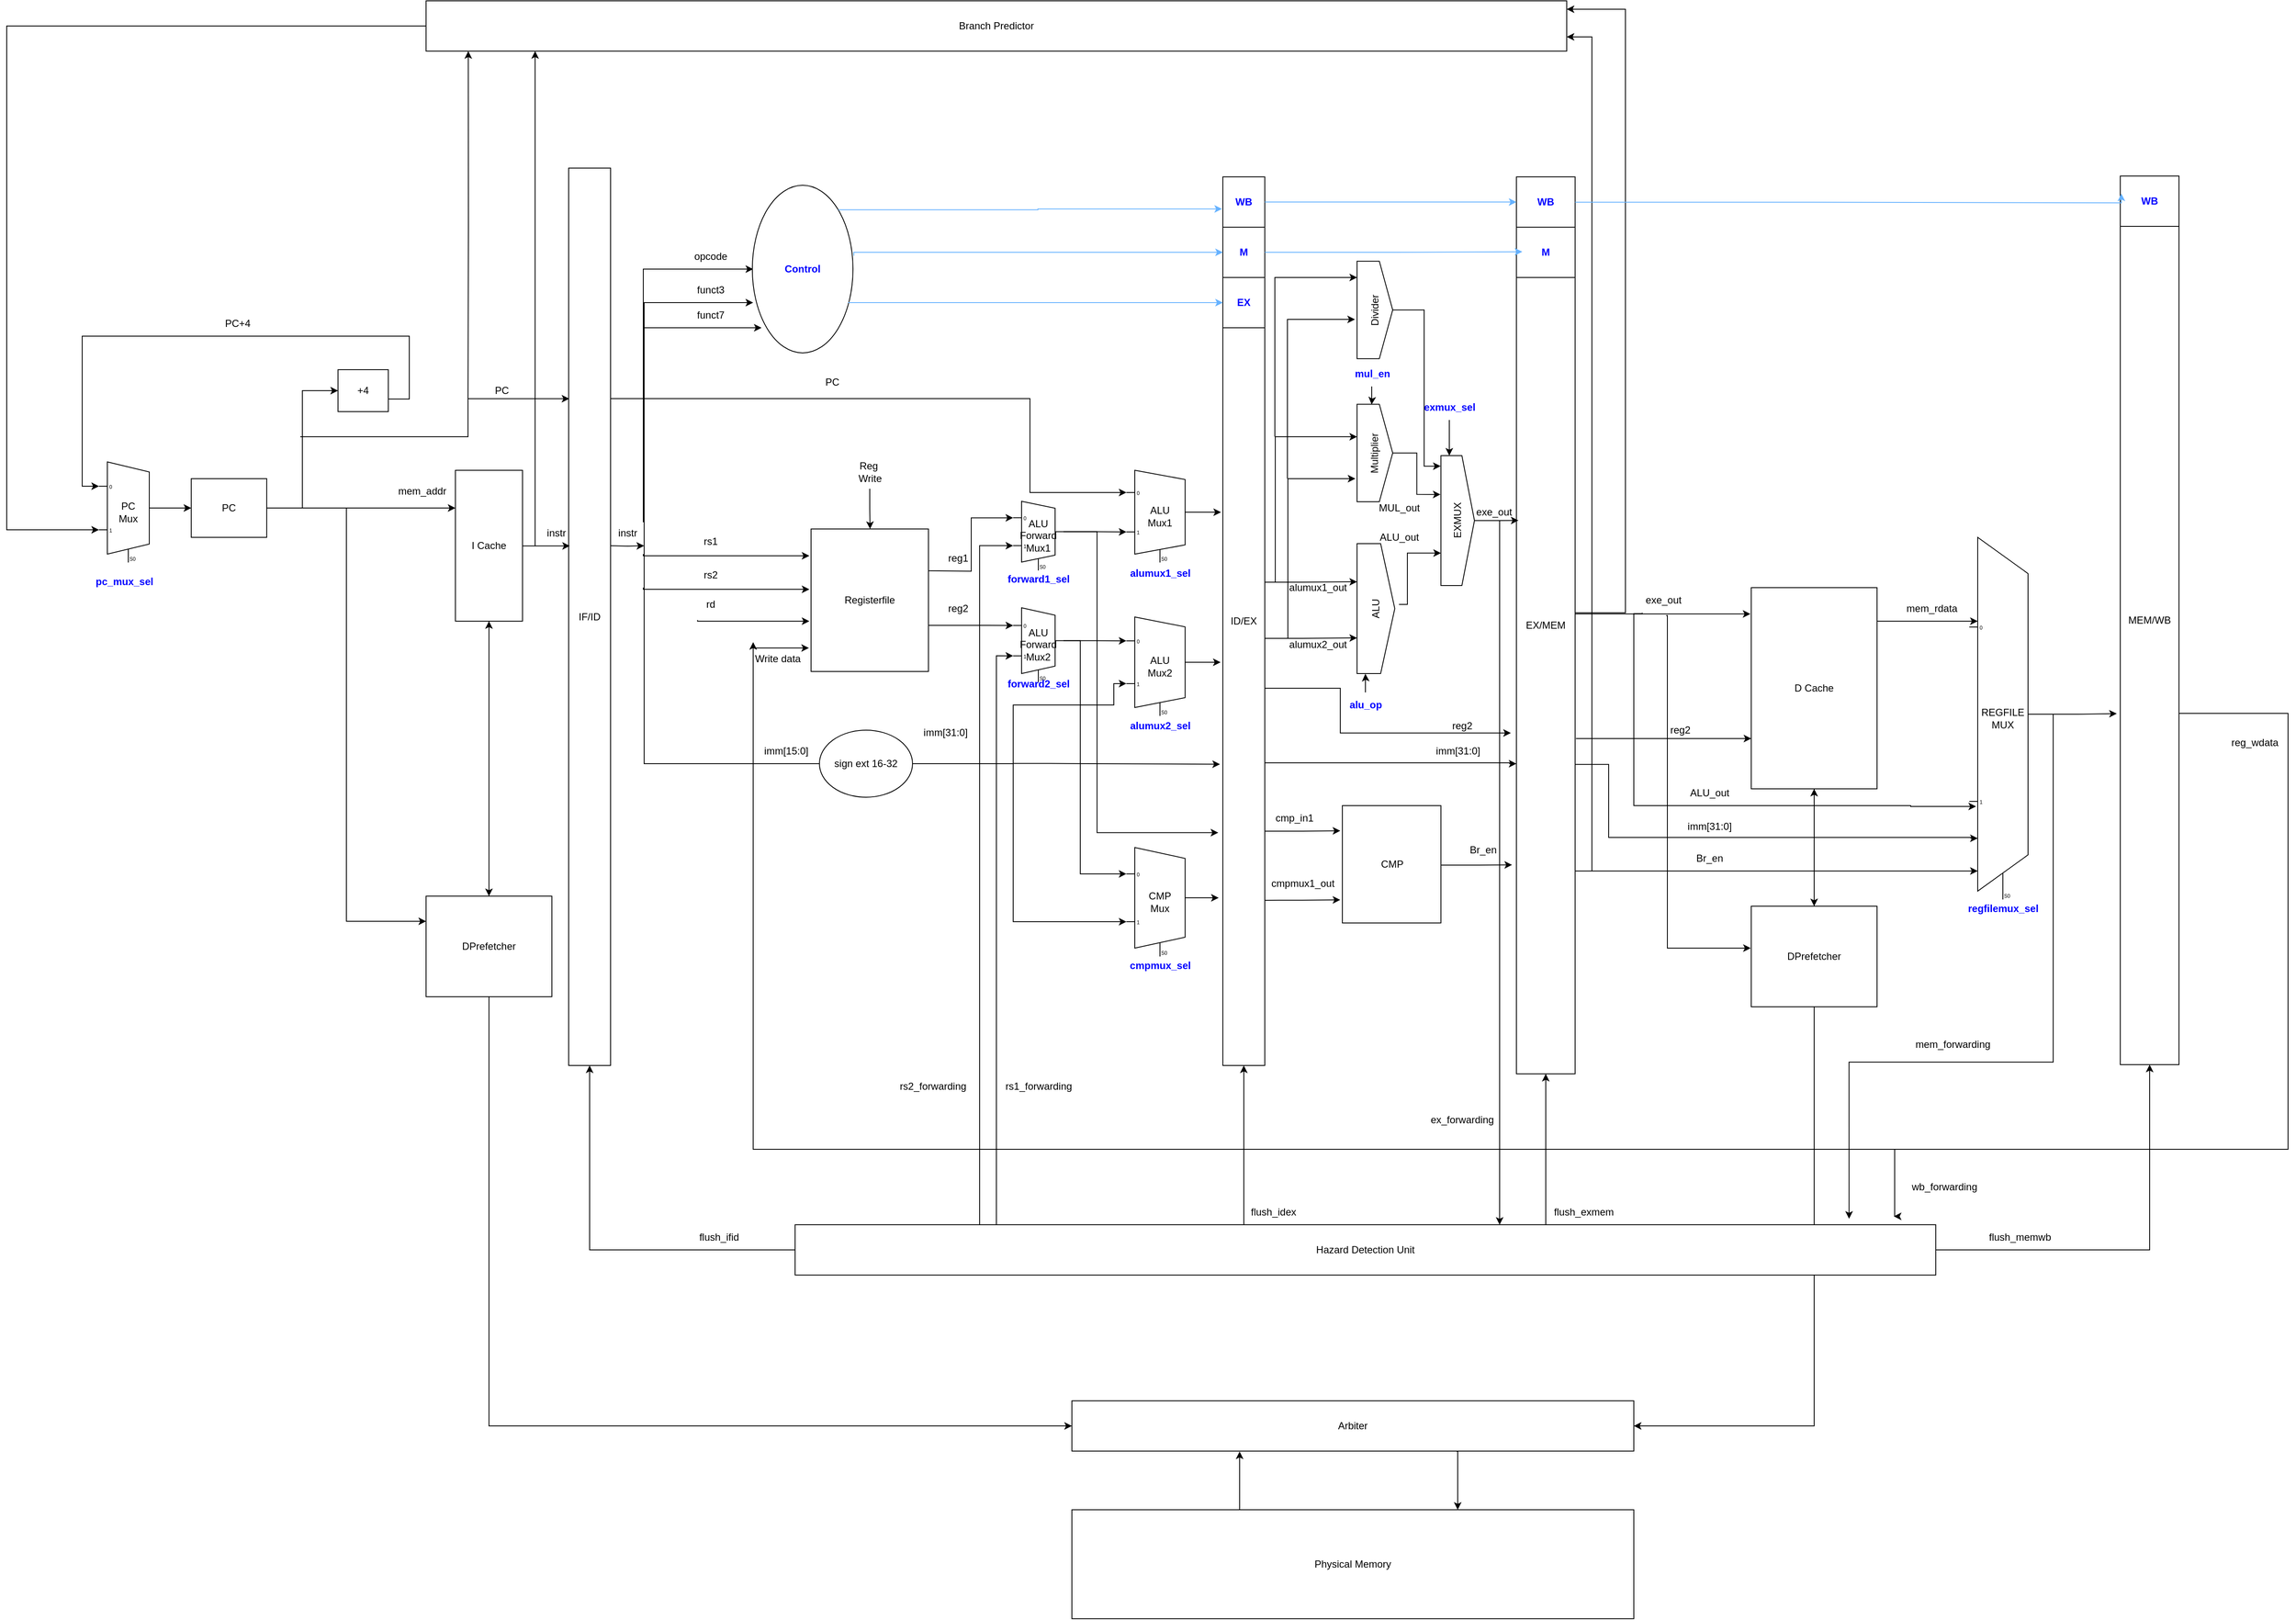 <mxfile version="22.1.4" type="device">
  <diagram name="Page-1" id="UiI8G9Qq_ABQBJwM7g6t">
    <mxGraphModel dx="1516" dy="1462" grid="1" gridSize="10" guides="1" tooltips="1" connect="1" arrows="1" fold="1" page="1" pageScale="1" pageWidth="850" pageHeight="1100" math="0" shadow="0">
      <root>
        <mxCell id="0" />
        <mxCell id="1" parent="0" />
        <mxCell id="pQ_CkCxiemhS4KAJVdbK-13" style="edgeStyle=orthogonalEdgeStyle;rounded=0;orthogonalLoop=1;jettySize=auto;html=1;entryX=0;entryY=0.5;entryDx=0;entryDy=0;" parent="1" source="pQ_CkCxiemhS4KAJVdbK-1" target="pQ_CkCxiemhS4KAJVdbK-12" edge="1">
          <mxGeometry relative="1" as="geometry" />
        </mxCell>
        <mxCell id="pQ_CkCxiemhS4KAJVdbK-17" style="edgeStyle=orthogonalEdgeStyle;rounded=0;orthogonalLoop=1;jettySize=auto;html=1;entryX=0;entryY=0.25;entryDx=0;entryDy=0;" parent="1" source="pQ_CkCxiemhS4KAJVdbK-1" target="pQ_CkCxiemhS4KAJVdbK-16" edge="1">
          <mxGeometry relative="1" as="geometry">
            <mxPoint x="90" y="290" as="targetPoint" />
          </mxGeometry>
        </mxCell>
        <mxCell id="b-m6aHMgyGYfkqbQYSyJ-21" style="edgeStyle=orthogonalEdgeStyle;rounded=0;orthogonalLoop=1;jettySize=auto;html=1;entryX=0;entryY=0.25;entryDx=0;entryDy=0;" parent="1" source="pQ_CkCxiemhS4KAJVdbK-1" target="b-m6aHMgyGYfkqbQYSyJ-19" edge="1">
          <mxGeometry relative="1" as="geometry" />
        </mxCell>
        <mxCell id="pQ_CkCxiemhS4KAJVdbK-1" value="PC" style="rounded=0;whiteSpace=wrap;html=1;" parent="1" vertex="1">
          <mxGeometry x="-130" y="250" width="90" height="70" as="geometry" />
        </mxCell>
        <mxCell id="pQ_CkCxiemhS4KAJVdbK-24" style="edgeStyle=orthogonalEdgeStyle;rounded=0;orthogonalLoop=1;jettySize=auto;html=1;" parent="1" edge="1">
          <mxGeometry relative="1" as="geometry">
            <mxPoint x="540" as="targetPoint" />
            <mxPoint x="409" y="270" as="sourcePoint" />
            <Array as="points">
              <mxPoint x="409" />
              <mxPoint x="539" />
            </Array>
          </mxGeometry>
        </mxCell>
        <mxCell id="pQ_CkCxiemhS4KAJVdbK-2" value="IF/ID" style="rounded=0;whiteSpace=wrap;html=1;" parent="1" vertex="1">
          <mxGeometry x="320" y="-120.47" width="50" height="1070.47" as="geometry" />
        </mxCell>
        <mxCell id="pQ_CkCxiemhS4KAJVdbK-4" value="ID/EX" style="rounded=0;whiteSpace=wrap;html=1;" parent="1" vertex="1">
          <mxGeometry x="1100" y="-110" width="50" height="1060" as="geometry" />
        </mxCell>
        <mxCell id="pQ_CkCxiemhS4KAJVdbK-7" style="edgeStyle=orthogonalEdgeStyle;rounded=0;orthogonalLoop=1;jettySize=auto;html=1;exitX=1;exitY=0.5;exitDx=0;exitDy=-5;exitPerimeter=0;entryX=0;entryY=0.5;entryDx=0;entryDy=0;" parent="1" source="pQ_CkCxiemhS4KAJVdbK-6" target="pQ_CkCxiemhS4KAJVdbK-1" edge="1">
          <mxGeometry relative="1" as="geometry" />
        </mxCell>
        <mxCell id="pQ_CkCxiemhS4KAJVdbK-6" value="PC&lt;br&gt;Mux" style="shadow=0;dashed=0;align=center;html=1;strokeWidth=1;shape=mxgraph.electrical.abstract.mux2;whiteSpace=wrap;" parent="1" vertex="1">
          <mxGeometry x="-240" y="230" width="70" height="120" as="geometry" />
        </mxCell>
        <mxCell id="pQ_CkCxiemhS4KAJVdbK-11" value="&lt;b style=&quot;&quot;&gt;&lt;font color=&quot;#0000ff&quot;&gt;pc_mux_sel&lt;/font&gt;&lt;/b&gt;" style="text;html=1;align=center;verticalAlign=middle;resizable=0;points=[];autosize=1;strokeColor=none;fillColor=none;" parent="1" vertex="1">
          <mxGeometry x="-255" y="358" width="90" height="30" as="geometry" />
        </mxCell>
        <mxCell id="pQ_CkCxiemhS4KAJVdbK-15" style="edgeStyle=orthogonalEdgeStyle;rounded=0;orthogonalLoop=1;jettySize=auto;html=1;exitX=1;exitY=0.5;exitDx=0;exitDy=0;entryX=0;entryY=0.217;entryDx=0;entryDy=3;entryPerimeter=0;" parent="1" source="pQ_CkCxiemhS4KAJVdbK-12" target="pQ_CkCxiemhS4KAJVdbK-6" edge="1">
          <mxGeometry relative="1" as="geometry">
            <mxPoint x="-240" y="70" as="targetPoint" />
            <Array as="points">
              <mxPoint x="105" y="155" />
              <mxPoint x="130" y="155" />
              <mxPoint x="130" y="80" />
              <mxPoint x="-260" y="80" />
              <mxPoint x="-260" y="259" />
            </Array>
          </mxGeometry>
        </mxCell>
        <mxCell id="pQ_CkCxiemhS4KAJVdbK-12" value="+4" style="rounded=0;whiteSpace=wrap;html=1;" parent="1" vertex="1">
          <mxGeometry x="45" y="120" width="60" height="50" as="geometry" />
        </mxCell>
        <mxCell id="pQ_CkCxiemhS4KAJVdbK-14" style="edgeStyle=orthogonalEdgeStyle;rounded=0;orthogonalLoop=1;jettySize=auto;html=1;entryX=0.015;entryY=0.257;entryDx=0;entryDy=0;entryPerimeter=0;" parent="1" target="pQ_CkCxiemhS4KAJVdbK-2" edge="1">
          <mxGeometry relative="1" as="geometry">
            <mxPoint x="310" y="140" as="targetPoint" />
            <Array as="points">
              <mxPoint x="200" y="200" />
              <mxPoint x="200" y="155" />
            </Array>
            <mxPoint y="200" as="sourcePoint" />
          </mxGeometry>
        </mxCell>
        <mxCell id="0-VAzaTGpusDVukBE0jQ-72" style="edgeStyle=orthogonalEdgeStyle;rounded=0;orthogonalLoop=1;jettySize=auto;html=1;exitX=0.5;exitY=1;exitDx=0;exitDy=0;entryX=0;entryY=0.5;entryDx=0;entryDy=0;" parent="1" source="pQ_CkCxiemhS4KAJVdbK-16" target="0-VAzaTGpusDVukBE0jQ-70" edge="1">
          <mxGeometry relative="1" as="geometry" />
        </mxCell>
        <mxCell id="b-m6aHMgyGYfkqbQYSyJ-23" style="edgeStyle=orthogonalEdgeStyle;rounded=0;orthogonalLoop=1;jettySize=auto;html=1;entryX=0.5;entryY=0;entryDx=0;entryDy=0;" parent="1" source="pQ_CkCxiemhS4KAJVdbK-16" target="b-m6aHMgyGYfkqbQYSyJ-19" edge="1">
          <mxGeometry relative="1" as="geometry" />
        </mxCell>
        <mxCell id="pQ_CkCxiemhS4KAJVdbK-16" value="I Cache" style="rounded=0;whiteSpace=wrap;html=1;" parent="1" vertex="1">
          <mxGeometry x="185" y="240" width="80" height="180" as="geometry" />
        </mxCell>
        <mxCell id="0-VAzaTGpusDVukBE0jQ-75" style="edgeStyle=orthogonalEdgeStyle;rounded=0;orthogonalLoop=1;jettySize=auto;html=1;exitX=0.5;exitY=0;exitDx=0;exitDy=0;entryX=0.298;entryY=1.008;entryDx=0;entryDy=0;entryPerimeter=0;" parent="1" source="pQ_CkCxiemhS4KAJVdbK-19" target="0-VAzaTGpusDVukBE0jQ-70" edge="1">
          <mxGeometry relative="1" as="geometry">
            <Array as="points">
              <mxPoint x="1120" y="1480" />
              <mxPoint x="1120" y="1411" />
            </Array>
          </mxGeometry>
        </mxCell>
        <mxCell id="pQ_CkCxiemhS4KAJVdbK-19" value="Physical Memory" style="rounded=0;whiteSpace=wrap;html=1;" parent="1" vertex="1">
          <mxGeometry x="920" y="1480" width="670" height="130" as="geometry" />
        </mxCell>
        <mxCell id="pQ_CkCxiemhS4KAJVdbK-21" value="PC" style="text;html=1;align=center;verticalAlign=middle;resizable=0;points=[];autosize=1;strokeColor=none;fillColor=none;" parent="1" vertex="1">
          <mxGeometry x="220" y="130" width="40" height="30" as="geometry" />
        </mxCell>
        <mxCell id="pQ_CkCxiemhS4KAJVdbK-22" value="instr" style="text;html=1;align=center;verticalAlign=middle;resizable=0;points=[];autosize=1;strokeColor=none;fillColor=none;" parent="1" vertex="1">
          <mxGeometry x="280" y="300" width="50" height="30" as="geometry" />
        </mxCell>
        <mxCell id="pQ_CkCxiemhS4KAJVdbK-25" value="opcode" style="text;html=1;align=center;verticalAlign=middle;resizable=0;points=[];autosize=1;strokeColor=none;fillColor=none;" parent="1" vertex="1">
          <mxGeometry x="459" y="-30" width="60" height="30" as="geometry" />
        </mxCell>
        <mxCell id="pQ_CkCxiemhS4KAJVdbK-27" style="edgeStyle=orthogonalEdgeStyle;rounded=0;orthogonalLoop=1;jettySize=auto;html=1;" parent="1" edge="1">
          <mxGeometry relative="1" as="geometry">
            <mxPoint x="550" y="70" as="targetPoint" />
            <mxPoint x="409" y="302" as="sourcePoint" />
            <Array as="points">
              <mxPoint x="409" y="70" />
              <mxPoint x="539" y="70" />
            </Array>
          </mxGeometry>
        </mxCell>
        <mxCell id="pQ_CkCxiemhS4KAJVdbK-28" style="edgeStyle=orthogonalEdgeStyle;rounded=0;orthogonalLoop=1;jettySize=auto;html=1;" parent="1" edge="1">
          <mxGeometry relative="1" as="geometry">
            <mxPoint x="607" y="342" as="targetPoint" />
            <mxPoint x="409" y="340" as="sourcePoint" />
            <Array as="points">
              <mxPoint x="569" y="342" />
              <mxPoint x="569" y="342" />
            </Array>
          </mxGeometry>
        </mxCell>
        <mxCell id="pQ_CkCxiemhS4KAJVdbK-29" value="funct3" style="text;html=1;align=center;verticalAlign=middle;resizable=0;points=[];autosize=1;strokeColor=none;fillColor=none;" parent="1" vertex="1">
          <mxGeometry x="459" y="10" width="60" height="30" as="geometry" />
        </mxCell>
        <mxCell id="pQ_CkCxiemhS4KAJVdbK-30" value="funct7" style="text;html=1;align=center;verticalAlign=middle;resizable=0;points=[];autosize=1;strokeColor=none;fillColor=none;" parent="1" vertex="1">
          <mxGeometry x="459" y="40" width="60" height="30" as="geometry" />
        </mxCell>
        <mxCell id="pQ_CkCxiemhS4KAJVdbK-31" value="rs1" style="text;html=1;align=center;verticalAlign=middle;resizable=0;points=[];autosize=1;strokeColor=none;fillColor=none;" parent="1" vertex="1">
          <mxGeometry x="469" y="310" width="40" height="30" as="geometry" />
        </mxCell>
        <mxCell id="pQ_CkCxiemhS4KAJVdbK-32" style="edgeStyle=orthogonalEdgeStyle;rounded=0;orthogonalLoop=1;jettySize=auto;html=1;" parent="1" edge="1">
          <mxGeometry relative="1" as="geometry">
            <mxPoint x="607" y="382" as="targetPoint" />
            <mxPoint x="409" y="380" as="sourcePoint" />
            <Array as="points">
              <mxPoint x="512" y="382" />
              <mxPoint x="577" y="382" />
            </Array>
          </mxGeometry>
        </mxCell>
        <mxCell id="pQ_CkCxiemhS4KAJVdbK-33" value="rs2" style="text;html=1;align=center;verticalAlign=middle;resizable=0;points=[];autosize=1;strokeColor=none;fillColor=none;" parent="1" vertex="1">
          <mxGeometry x="469" y="350" width="40" height="30" as="geometry" />
        </mxCell>
        <mxCell id="pQ_CkCxiemhS4KAJVdbK-34" style="edgeStyle=orthogonalEdgeStyle;rounded=0;orthogonalLoop=1;jettySize=auto;html=1;exitX=-0.009;exitY=1.123;exitDx=0;exitDy=0;exitPerimeter=0;" parent="1" source="pQ_CkCxiemhS4KAJVdbK-35" edge="1">
          <mxGeometry relative="1" as="geometry">
            <mxPoint x="607" y="420" as="targetPoint" />
            <mxPoint x="409" y="260" as="sourcePoint" />
            <Array as="points">
              <mxPoint x="474" y="420" />
            </Array>
          </mxGeometry>
        </mxCell>
        <mxCell id="pQ_CkCxiemhS4KAJVdbK-35" value="rd" style="text;html=1;align=center;verticalAlign=middle;resizable=0;points=[];autosize=1;strokeColor=none;fillColor=none;" parent="1" vertex="1">
          <mxGeometry x="474" y="385" width="30" height="30" as="geometry" />
        </mxCell>
        <mxCell id="pQ_CkCxiemhS4KAJVdbK-42" style="edgeStyle=orthogonalEdgeStyle;rounded=0;orthogonalLoop=1;jettySize=auto;html=1;entryX=0;entryY=0.202;entryDx=0;entryDy=3;entryPerimeter=0;" parent="1" target="0-VAzaTGpusDVukBE0jQ-26" edge="1">
          <mxGeometry relative="1" as="geometry">
            <mxPoint x="805" y="360" as="targetPoint" />
            <mxPoint x="749" y="359.909" as="sourcePoint" />
          </mxGeometry>
        </mxCell>
        <mxCell id="pQ_CkCxiemhS4KAJVdbK-36" value="Registerfile" style="rounded=0;whiteSpace=wrap;html=1;" parent="1" vertex="1">
          <mxGeometry x="609" y="310" width="140" height="170" as="geometry" />
        </mxCell>
        <mxCell id="pQ_CkCxiemhS4KAJVdbK-37" value="Reg&amp;nbsp;&lt;br&gt;Write" style="text;html=1;align=center;verticalAlign=middle;resizable=0;points=[];autosize=1;strokeColor=none;fillColor=none;" parent="1" vertex="1">
          <mxGeometry x="654" y="222" width="50" height="40" as="geometry" />
        </mxCell>
        <mxCell id="pQ_CkCxiemhS4KAJVdbK-38" style="edgeStyle=orthogonalEdgeStyle;rounded=0;orthogonalLoop=1;jettySize=auto;html=1;entryX=0.11;entryY=-0.02;entryDx=0;entryDy=0;entryPerimeter=0;" parent="1" source="pQ_CkCxiemhS4KAJVdbK-37" edge="1">
          <mxGeometry relative="1" as="geometry">
            <mxPoint x="679.4" y="310" as="targetPoint" />
          </mxGeometry>
        </mxCell>
        <mxCell id="pQ_CkCxiemhS4KAJVdbK-43" value="reg1" style="text;html=1;align=center;verticalAlign=middle;resizable=0;points=[];autosize=1;strokeColor=none;fillColor=none;" parent="1" vertex="1">
          <mxGeometry x="759" y="329.53" width="50" height="30" as="geometry" />
        </mxCell>
        <mxCell id="pQ_CkCxiemhS4KAJVdbK-44" style="edgeStyle=orthogonalEdgeStyle;rounded=0;orthogonalLoop=1;jettySize=auto;html=1;entryX=0;entryY=0.205;entryDx=0;entryDy=3;entryPerimeter=0;" parent="1" target="0-VAzaTGpusDVukBE0jQ-24" edge="1">
          <mxGeometry relative="1" as="geometry">
            <mxPoint x="918" y="419.5" as="targetPoint" />
            <mxPoint x="749" y="418.94" as="sourcePoint" />
            <Array as="points">
              <mxPoint x="749" y="425" />
              <mxPoint x="820" y="425" />
            </Array>
          </mxGeometry>
        </mxCell>
        <mxCell id="pQ_CkCxiemhS4KAJVdbK-45" value="reg2" style="text;html=1;align=center;verticalAlign=middle;resizable=0;points=[];autosize=1;strokeColor=none;fillColor=none;" parent="1" vertex="1">
          <mxGeometry x="759" y="390" width="50" height="30" as="geometry" />
        </mxCell>
        <mxCell id="pQ_CkCxiemhS4KAJVdbK-52" style="edgeStyle=orthogonalEdgeStyle;rounded=0;orthogonalLoop=1;jettySize=auto;html=1;entryX=0;entryY=0.214;entryDx=0;entryDy=3;entryPerimeter=0;" parent="1" target="Tf9UtijGRLtNXAYoO0uQ-73" edge="1">
          <mxGeometry relative="1" as="geometry">
            <mxPoint x="370" y="154.5" as="sourcePoint" />
            <mxPoint x="1060" y="160" as="targetPoint" />
            <Array as="points">
              <mxPoint x="870" y="154" />
              <mxPoint x="870" y="266" />
            </Array>
          </mxGeometry>
        </mxCell>
        <mxCell id="pQ_CkCxiemhS4KAJVdbK-55" style="edgeStyle=orthogonalEdgeStyle;rounded=0;orthogonalLoop=1;jettySize=auto;html=1;entryX=0.03;entryY=0.421;entryDx=0;entryDy=0;entryPerimeter=0;" parent="1" source="pQ_CkCxiemhS4KAJVdbK-16" target="pQ_CkCxiemhS4KAJVdbK-2" edge="1">
          <mxGeometry relative="1" as="geometry">
            <mxPoint x="317" y="340" as="targetPoint" />
            <Array as="points">
              <mxPoint x="320" y="330" />
            </Array>
          </mxGeometry>
        </mxCell>
        <mxCell id="pQ_CkCxiemhS4KAJVdbK-56" style="edgeStyle=orthogonalEdgeStyle;rounded=0;orthogonalLoop=1;jettySize=auto;html=1;" parent="1" edge="1">
          <mxGeometry relative="1" as="geometry">
            <mxPoint x="540" y="40" as="targetPoint" />
            <mxPoint x="410" y="264.86" as="sourcePoint" />
            <Array as="points">
              <mxPoint x="410" y="40" />
            </Array>
          </mxGeometry>
        </mxCell>
        <mxCell id="pQ_CkCxiemhS4KAJVdbK-58" style="edgeStyle=orthogonalEdgeStyle;rounded=0;orthogonalLoop=1;jettySize=auto;html=1;" parent="1" edge="1">
          <mxGeometry relative="1" as="geometry">
            <mxPoint x="370" y="330" as="sourcePoint" />
            <mxPoint x="410" y="330" as="targetPoint" />
          </mxGeometry>
        </mxCell>
        <mxCell id="pQ_CkCxiemhS4KAJVdbK-59" value="" style="endArrow=classic;html=1;rounded=0;entryX=-0.018;entryY=0.835;entryDx=0;entryDy=0;entryPerimeter=0;" parent="1" target="pQ_CkCxiemhS4KAJVdbK-36" edge="1">
          <mxGeometry width="50" height="50" relative="1" as="geometry">
            <mxPoint x="540" y="452" as="sourcePoint" />
            <mxPoint x="560" y="480" as="targetPoint" />
          </mxGeometry>
        </mxCell>
        <mxCell id="pQ_CkCxiemhS4KAJVdbK-60" value="Write data" style="text;html=1;align=center;verticalAlign=middle;resizable=0;points=[];autosize=1;strokeColor=none;fillColor=none;" parent="1" vertex="1">
          <mxGeometry x="529" y="450" width="80" height="30" as="geometry" />
        </mxCell>
        <mxCell id="pQ_CkCxiemhS4KAJVdbK-65" value="" style="endArrow=none;html=1;rounded=0;exitX=0;exitY=0.5;exitDx=0;exitDy=0;" parent="1" source="pQ_CkCxiemhS4KAJVdbK-67" edge="1">
          <mxGeometry width="50" height="50" relative="1" as="geometry">
            <mxPoint x="620" y="580" as="sourcePoint" />
            <mxPoint x="410" y="260" as="targetPoint" />
            <Array as="points">
              <mxPoint x="410" y="590" />
            </Array>
          </mxGeometry>
        </mxCell>
        <mxCell id="0-VAzaTGpusDVukBE0jQ-4" style="edgeStyle=orthogonalEdgeStyle;rounded=0;orthogonalLoop=1;jettySize=auto;html=1;exitX=1;exitY=0.5;exitDx=0;exitDy=0;entryX=0;entryY=0.648;entryDx=0;entryDy=3;entryPerimeter=0;" parent="1" source="pQ_CkCxiemhS4KAJVdbK-67" target="pQ_CkCxiemhS4KAJVdbK-87" edge="1">
          <mxGeometry relative="1" as="geometry">
            <mxPoint x="810" y="590" as="targetPoint" />
            <Array as="points">
              <mxPoint x="850" y="590" />
              <mxPoint x="850" y="520" />
              <mxPoint x="970" y="520" />
            </Array>
          </mxGeometry>
        </mxCell>
        <mxCell id="pQ_CkCxiemhS4KAJVdbK-67" value="sign ext 16-32" style="ellipse;whiteSpace=wrap;html=1;" parent="1" vertex="1">
          <mxGeometry x="619" y="550" width="111" height="80" as="geometry" />
        </mxCell>
        <mxCell id="pQ_CkCxiemhS4KAJVdbK-69" value="imm[15:0]" style="text;html=1;align=center;verticalAlign=middle;resizable=0;points=[];autosize=1;strokeColor=none;fillColor=none;" parent="1" vertex="1">
          <mxGeometry x="539" y="560" width="80" height="30" as="geometry" />
        </mxCell>
        <mxCell id="ex_fVGpPYfaTSh4IN9KV-3" style="edgeStyle=orthogonalEdgeStyle;rounded=0;orthogonalLoop=1;jettySize=auto;html=1;exitX=1;exitY=0.5;exitDx=0;exitDy=0;entryX=1;entryY=0.176;entryDx=0;entryDy=0;entryPerimeter=0;" parent="1" source="pQ_CkCxiemhS4KAJVdbK-70" target="ex_fVGpPYfaTSh4IN9KV-2" edge="1">
          <mxGeometry relative="1" as="geometry">
            <Array as="points">
              <mxPoint x="1520" y="410" />
              <mxPoint x="1580" y="410" />
              <mxPoint x="1580" y="-310" />
              <mxPoint x="1510" y="-310" />
            </Array>
          </mxGeometry>
        </mxCell>
        <mxCell id="ex_fVGpPYfaTSh4IN9KV-10" style="edgeStyle=orthogonalEdgeStyle;rounded=0;orthogonalLoop=1;jettySize=auto;html=1;exitX=1;exitY=0.75;exitDx=0;exitDy=0;entryX=1;entryY=0.75;entryDx=0;entryDy=0;" parent="1" edge="1">
          <mxGeometry relative="1" as="geometry">
            <mxPoint x="1520" y="690.5" as="sourcePoint" />
            <mxPoint x="1510" y="-277" as="targetPoint" />
            <Array as="points">
              <mxPoint x="1520" y="718" />
              <mxPoint x="1540" y="718" />
              <mxPoint x="1540" y="-277" />
            </Array>
          </mxGeometry>
        </mxCell>
        <mxCell id="pQ_CkCxiemhS4KAJVdbK-70" value="EX/MEM" style="rounded=0;whiteSpace=wrap;html=1;" parent="1" vertex="1">
          <mxGeometry x="1450" y="-110" width="70" height="1070" as="geometry" />
        </mxCell>
        <mxCell id="pQ_CkCxiemhS4KAJVdbK-86" value="ALU" style="shape=offPageConnector;whiteSpace=wrap;html=1;rotation=-90;" parent="1" vertex="1">
          <mxGeometry x="1205" y="382.5" width="155" height="45" as="geometry" />
        </mxCell>
        <mxCell id="pQ_CkCxiemhS4KAJVdbK-87" value="ALU&lt;br&gt;Mux2" style="shadow=0;dashed=0;align=center;html=1;strokeWidth=1;shape=mxgraph.electrical.abstract.mux2;whiteSpace=wrap;" parent="1" vertex="1">
          <mxGeometry x="985" y="415" width="80" height="118" as="geometry" />
        </mxCell>
        <mxCell id="pQ_CkCxiemhS4KAJVdbK-95" style="edgeStyle=orthogonalEdgeStyle;rounded=0;orthogonalLoop=1;jettySize=auto;html=1;entryX=0.25;entryY=0;entryDx=0;entryDy=0;" parent="1" target="b-m6aHMgyGYfkqbQYSyJ-6" edge="1">
          <mxGeometry relative="1" as="geometry">
            <mxPoint x="1448" y="405" as="targetPoint" />
            <Array as="points">
              <mxPoint x="1320" y="339" />
            </Array>
            <mxPoint x="1310" y="400" as="sourcePoint" />
          </mxGeometry>
        </mxCell>
        <mxCell id="pQ_CkCxiemhS4KAJVdbK-102" value="CMP" style="rounded=0;whiteSpace=wrap;html=1;" parent="1" vertex="1">
          <mxGeometry x="1242.5" y="640" width="117.5" height="140" as="geometry" />
        </mxCell>
        <mxCell id="0-VAzaTGpusDVukBE0jQ-71" style="edgeStyle=orthogonalEdgeStyle;rounded=0;orthogonalLoop=1;jettySize=auto;html=1;entryX=1;entryY=0.5;entryDx=0;entryDy=0;exitX=0.5;exitY=1;exitDx=0;exitDy=0;" parent="1" source="b-m6aHMgyGYfkqbQYSyJ-15" target="0-VAzaTGpusDVukBE0jQ-70" edge="1">
          <mxGeometry relative="1" as="geometry">
            <mxPoint x="1810" y="930" as="sourcePoint" />
          </mxGeometry>
        </mxCell>
        <mxCell id="b-m6aHMgyGYfkqbQYSyJ-17" style="edgeStyle=orthogonalEdgeStyle;rounded=0;orthogonalLoop=1;jettySize=auto;html=1;entryX=0.5;entryY=0;entryDx=0;entryDy=0;" parent="1" source="pQ_CkCxiemhS4KAJVdbK-103" target="b-m6aHMgyGYfkqbQYSyJ-15" edge="1">
          <mxGeometry relative="1" as="geometry" />
        </mxCell>
        <mxCell id="pQ_CkCxiemhS4KAJVdbK-103" value="D Cache" style="rounded=0;whiteSpace=wrap;html=1;" parent="1" vertex="1">
          <mxGeometry x="1730" y="380" width="150" height="240" as="geometry" />
        </mxCell>
        <mxCell id="pQ_CkCxiemhS4KAJVdbK-104" value="CMP&lt;br&gt;Mux" style="shadow=0;dashed=0;align=center;html=1;strokeWidth=1;shape=mxgraph.electrical.abstract.mux2;whiteSpace=wrap;" parent="1" vertex="1">
          <mxGeometry x="985" y="690" width="80" height="130" as="geometry" />
        </mxCell>
        <mxCell id="Tf9UtijGRLtNXAYoO0uQ-1" style="edgeStyle=orthogonalEdgeStyle;rounded=0;orthogonalLoop=1;jettySize=auto;html=1;entryX=-0.081;entryY=0.321;entryDx=0;entryDy=0;entryPerimeter=0;" parent="1" edge="1">
          <mxGeometry relative="1" as="geometry">
            <mxPoint x="1520" y="411.38" as="sourcePoint" />
            <mxPoint x="1729" y="411.38" as="targetPoint" />
          </mxGeometry>
        </mxCell>
        <mxCell id="Tf9UtijGRLtNXAYoO0uQ-3" style="edgeStyle=orthogonalEdgeStyle;rounded=0;orthogonalLoop=1;jettySize=auto;html=1;entryX=-0.081;entryY=0.321;entryDx=0;entryDy=0;entryPerimeter=0;" parent="1" edge="1">
          <mxGeometry relative="1" as="geometry">
            <mxPoint x="1521" y="560" as="sourcePoint" />
            <mxPoint x="1730" y="560" as="targetPoint" />
          </mxGeometry>
        </mxCell>
        <mxCell id="0-VAzaTGpusDVukBE0jQ-68" style="edgeStyle=orthogonalEdgeStyle;rounded=0;orthogonalLoop=1;jettySize=auto;html=1;exitX=1;exitY=0.5;exitDx=0;exitDy=0;" parent="1" source="Tf9UtijGRLtNXAYoO0uQ-5" edge="1">
          <mxGeometry relative="1" as="geometry">
            <mxPoint x="1900" y="1130" as="targetPoint" />
            <Array as="points">
              <mxPoint x="2240" y="530" />
              <mxPoint x="2370" y="530" />
              <mxPoint x="2370" y="1050" />
              <mxPoint x="1901" y="1050" />
              <mxPoint x="1901" y="1130" />
            </Array>
          </mxGeometry>
        </mxCell>
        <mxCell id="Tf9UtijGRLtNXAYoO0uQ-5" value="MEM/WB" style="rounded=0;whiteSpace=wrap;html=1;" parent="1" vertex="1">
          <mxGeometry x="2170" y="-111" width="70" height="1060" as="geometry" />
        </mxCell>
        <mxCell id="Tf9UtijGRLtNXAYoO0uQ-6" style="edgeStyle=orthogonalEdgeStyle;rounded=0;orthogonalLoop=1;jettySize=auto;html=1;" parent="1" edge="1">
          <mxGeometry relative="1" as="geometry">
            <mxPoint x="1600" y="410" as="sourcePoint" />
            <mxPoint x="1998" y="641" as="targetPoint" />
            <Array as="points">
              <mxPoint x="1600" y="411" />
              <mxPoint x="1590" y="411" />
              <mxPoint x="1590" y="640" />
              <mxPoint x="1920" y="640" />
              <mxPoint x="1920" y="641" />
            </Array>
          </mxGeometry>
        </mxCell>
        <mxCell id="Tf9UtijGRLtNXAYoO0uQ-7" style="edgeStyle=orthogonalEdgeStyle;rounded=0;orthogonalLoop=1;jettySize=auto;html=1;exitX=1;exitY=0.25;exitDx=0;exitDy=0;" parent="1" source="pQ_CkCxiemhS4KAJVdbK-103" edge="1">
          <mxGeometry relative="1" as="geometry">
            <mxPoint x="2000" y="420" as="targetPoint" />
            <Array as="points">
              <mxPoint x="1880" y="420" />
              <mxPoint x="2000" y="420" />
            </Array>
          </mxGeometry>
        </mxCell>
        <mxCell id="Tf9UtijGRLtNXAYoO0uQ-10" style="edgeStyle=orthogonalEdgeStyle;rounded=0;orthogonalLoop=1;jettySize=auto;html=1;entryX=-0.074;entryY=0.767;entryDx=0;entryDy=0;entryPerimeter=0;" parent="1" target="pQ_CkCxiemhS4KAJVdbK-70" edge="1">
          <mxGeometry relative="1" as="geometry">
            <Array as="points">
              <mxPoint x="1405" y="710" />
            </Array>
            <mxPoint x="1360" y="711" as="sourcePoint" />
          </mxGeometry>
        </mxCell>
        <mxCell id="Tf9UtijGRLtNXAYoO0uQ-17" value="Br_en" style="text;html=1;align=center;verticalAlign=middle;resizable=0;points=[];autosize=1;strokeColor=none;fillColor=none;" parent="1" vertex="1">
          <mxGeometry x="1380" y="678" width="60" height="30" as="geometry" />
        </mxCell>
        <mxCell id="Tf9UtijGRLtNXAYoO0uQ-20" value="REGFILE&lt;br&gt;MUX" style="shadow=0;dashed=0;align=center;html=1;strokeWidth=1;shape=mxgraph.electrical.abstract.mux2;whiteSpace=wrap;" parent="1" vertex="1">
          <mxGeometry x="1990" y="320" width="80" height="432" as="geometry" />
        </mxCell>
        <mxCell id="Tf9UtijGRLtNXAYoO0uQ-24" style="edgeStyle=orthogonalEdgeStyle;rounded=0;orthogonalLoop=1;jettySize=auto;html=1;" parent="1" edge="1">
          <mxGeometry relative="1" as="geometry">
            <mxPoint x="1520" y="718" as="sourcePoint" />
            <mxPoint x="2000" y="718" as="targetPoint" />
            <Array as="points">
              <mxPoint x="1990" y="718" />
            </Array>
          </mxGeometry>
        </mxCell>
        <mxCell id="Tf9UtijGRLtNXAYoO0uQ-26" style="edgeStyle=orthogonalEdgeStyle;rounded=0;orthogonalLoop=1;jettySize=auto;html=1;entryX=-0.031;entryY=0.779;entryDx=0;entryDy=0;entryPerimeter=0;" parent="1" edge="1">
          <mxGeometry relative="1" as="geometry">
            <mxPoint x="1150" y="590" as="sourcePoint" />
            <mxPoint x="1450" y="590" as="targetPoint" />
            <Array as="points">
              <mxPoint x="1442" y="589" />
            </Array>
          </mxGeometry>
        </mxCell>
        <mxCell id="Tf9UtijGRLtNXAYoO0uQ-27" style="edgeStyle=orthogonalEdgeStyle;rounded=0;orthogonalLoop=1;jettySize=auto;html=1;entryX=-0.031;entryY=0.779;entryDx=0;entryDy=0;entryPerimeter=0;exitX=1.005;exitY=0.655;exitDx=0;exitDy=0;exitPerimeter=0;" parent="1" source="pQ_CkCxiemhS4KAJVdbK-70" edge="1">
          <mxGeometry relative="1" as="geometry">
            <mxPoint x="1516" y="678" as="sourcePoint" />
            <mxPoint x="2000" y="679" as="targetPoint" />
            <Array as="points">
              <mxPoint x="1560" y="591" />
              <mxPoint x="1560" y="678" />
              <mxPoint x="1992" y="678" />
              <mxPoint x="1992" y="679" />
            </Array>
          </mxGeometry>
        </mxCell>
        <mxCell id="Tf9UtijGRLtNXAYoO0uQ-29" style="edgeStyle=orthogonalEdgeStyle;rounded=0;orthogonalLoop=1;jettySize=auto;html=1;" parent="1" source="Tf9UtijGRLtNXAYoO0uQ-5" edge="1">
          <mxGeometry relative="1" as="geometry">
            <mxPoint x="2310" y="585" as="sourcePoint" />
            <mxPoint x="540" y="445" as="targetPoint" />
            <Array as="points">
              <mxPoint x="2370" y="530" />
              <mxPoint x="2370" y="1050" />
              <mxPoint x="540" y="1050" />
            </Array>
          </mxGeometry>
        </mxCell>
        <mxCell id="Tf9UtijGRLtNXAYoO0uQ-30" value="PC+4" style="text;html=1;align=center;verticalAlign=middle;resizable=0;points=[];autosize=1;strokeColor=none;fillColor=none;" parent="1" vertex="1">
          <mxGeometry x="-100" y="50" width="50" height="30" as="geometry" />
        </mxCell>
        <mxCell id="Tf9UtijGRLtNXAYoO0uQ-31" value="PC" style="text;html=1;align=center;verticalAlign=middle;resizable=0;points=[];autosize=1;strokeColor=none;fillColor=none;" parent="1" vertex="1">
          <mxGeometry x="614" y="120" width="40" height="30" as="geometry" />
        </mxCell>
        <mxCell id="Tf9UtijGRLtNXAYoO0uQ-32" value="instr" style="text;html=1;align=center;verticalAlign=middle;resizable=0;points=[];autosize=1;strokeColor=none;fillColor=none;" parent="1" vertex="1">
          <mxGeometry x="365" y="300" width="50" height="30" as="geometry" />
        </mxCell>
        <mxCell id="Tf9UtijGRLtNXAYoO0uQ-40" value="imm[31:0]" style="text;html=1;align=center;verticalAlign=middle;resizable=0;points=[];autosize=1;strokeColor=none;fillColor=none;" parent="1" vertex="1">
          <mxGeometry x="729" y="538" width="80" height="30" as="geometry" />
        </mxCell>
        <mxCell id="Tf9UtijGRLtNXAYoO0uQ-41" value="imm[31:0]" style="text;html=1;align=center;verticalAlign=middle;resizable=0;points=[];autosize=1;strokeColor=none;fillColor=none;" parent="1" vertex="1">
          <mxGeometry x="1340" y="560" width="80" height="30" as="geometry" />
        </mxCell>
        <mxCell id="Tf9UtijGRLtNXAYoO0uQ-49" value="reg2" style="text;html=1;align=center;verticalAlign=middle;resizable=0;points=[];autosize=1;strokeColor=none;fillColor=none;" parent="1" vertex="1">
          <mxGeometry x="1360" y="530" width="50" height="30" as="geometry" />
        </mxCell>
        <mxCell id="Tf9UtijGRLtNXAYoO0uQ-52" value="ALU_out" style="text;html=1;align=center;verticalAlign=middle;resizable=0;points=[];autosize=1;strokeColor=none;fillColor=none;" parent="1" vertex="1">
          <mxGeometry x="1275" y="305" width="70" height="30" as="geometry" />
        </mxCell>
        <mxCell id="Tf9UtijGRLtNXAYoO0uQ-56" value="exe_out" style="text;html=1;align=center;verticalAlign=middle;resizable=0;points=[];autosize=1;strokeColor=none;fillColor=none;" parent="1" vertex="1">
          <mxGeometry x="1590" y="380" width="70" height="30" as="geometry" />
        </mxCell>
        <mxCell id="Tf9UtijGRLtNXAYoO0uQ-58" value="&lt;b&gt;&lt;font color=&quot;#0000ff&quot;&gt;alumux2_sel&lt;/font&gt;&lt;/b&gt;" style="text;html=1;align=center;verticalAlign=middle;resizable=0;points=[];autosize=1;strokeColor=none;fillColor=none;" parent="1" vertex="1">
          <mxGeometry x="975" y="530" width="100" height="30" as="geometry" />
        </mxCell>
        <mxCell id="Tf9UtijGRLtNXAYoO0uQ-59" value="&lt;b&gt;&lt;font color=&quot;#0000ff&quot;&gt;cmpmux_sel&lt;/font&gt;&lt;/b&gt;" style="text;html=1;align=center;verticalAlign=middle;resizable=0;points=[];autosize=1;strokeColor=none;fillColor=none;" parent="1" vertex="1">
          <mxGeometry x="975" y="816" width="100" height="30" as="geometry" />
        </mxCell>
        <mxCell id="Tf9UtijGRLtNXAYoO0uQ-61" value="reg2" style="text;html=1;align=center;verticalAlign=middle;resizable=0;points=[];autosize=1;strokeColor=none;fillColor=none;" parent="1" vertex="1">
          <mxGeometry x="1620" y="535" width="50" height="30" as="geometry" />
        </mxCell>
        <mxCell id="Tf9UtijGRLtNXAYoO0uQ-62" value="imm[31:0]" style="text;html=1;align=center;verticalAlign=middle;resizable=0;points=[];autosize=1;strokeColor=none;fillColor=none;" parent="1" vertex="1">
          <mxGeometry x="1640" y="650" width="80" height="30" as="geometry" />
        </mxCell>
        <mxCell id="Tf9UtijGRLtNXAYoO0uQ-63" value="ALU_out" style="text;html=1;align=center;verticalAlign=middle;resizable=0;points=[];autosize=1;strokeColor=none;fillColor=none;" parent="1" vertex="1">
          <mxGeometry x="1645" y="610" width="70" height="30" as="geometry" />
        </mxCell>
        <mxCell id="Tf9UtijGRLtNXAYoO0uQ-64" value="Br_en" style="text;html=1;align=center;verticalAlign=middle;resizable=0;points=[];autosize=1;strokeColor=none;fillColor=none;" parent="1" vertex="1">
          <mxGeometry x="1650" y="688" width="60" height="30" as="geometry" />
        </mxCell>
        <mxCell id="Tf9UtijGRLtNXAYoO0uQ-65" value="mem_rdata" style="text;html=1;align=center;verticalAlign=middle;resizable=0;points=[];autosize=1;strokeColor=none;fillColor=none;" parent="1" vertex="1">
          <mxGeometry x="1905" y="390" width="80" height="30" as="geometry" />
        </mxCell>
        <mxCell id="Tf9UtijGRLtNXAYoO0uQ-70" value="reg_wdata" style="text;html=1;align=center;verticalAlign=middle;resizable=0;points=[];autosize=1;strokeColor=none;fillColor=none;" parent="1" vertex="1">
          <mxGeometry x="2290" y="550" width="80" height="30" as="geometry" />
        </mxCell>
        <mxCell id="0-VAzaTGpusDVukBE0jQ-33" style="edgeStyle=orthogonalEdgeStyle;rounded=0;orthogonalLoop=1;jettySize=auto;html=1;exitX=1;exitY=0.5;exitDx=0;exitDy=-5;exitPerimeter=0;entryX=-0.045;entryY=0.377;entryDx=0;entryDy=0;entryPerimeter=0;" parent="1" source="Tf9UtijGRLtNXAYoO0uQ-73" target="pQ_CkCxiemhS4KAJVdbK-4" edge="1">
          <mxGeometry relative="1" as="geometry">
            <mxPoint x="1090" y="289.727" as="targetPoint" />
          </mxGeometry>
        </mxCell>
        <mxCell id="Tf9UtijGRLtNXAYoO0uQ-73" value="ALU&lt;br&gt;Mux1" style="shadow=0;dashed=0;align=center;html=1;strokeWidth=1;shape=mxgraph.electrical.abstract.mux2;whiteSpace=wrap;" parent="1" vertex="1">
          <mxGeometry x="985" y="240" width="80" height="110" as="geometry" />
        </mxCell>
        <mxCell id="Tf9UtijGRLtNXAYoO0uQ-76" value="&lt;b&gt;&lt;font color=&quot;#0000ff&quot;&gt;alumux1_sel&lt;/font&gt;&lt;/b&gt;" style="text;html=1;align=center;verticalAlign=middle;resizable=0;points=[];autosize=1;strokeColor=none;fillColor=none;" parent="1" vertex="1">
          <mxGeometry x="975" y="347.76" width="100" height="30" as="geometry" />
        </mxCell>
        <mxCell id="Tf9UtijGRLtNXAYoO0uQ-77" value="&lt;font color=&quot;#0000ff&quot;&gt;&lt;b&gt;alu_op&lt;/b&gt;&lt;/font&gt;" style="text;html=1;align=center;verticalAlign=middle;resizable=0;points=[];autosize=1;strokeColor=none;fillColor=none;" parent="1" vertex="1">
          <mxGeometry x="1240" y="505" width="60" height="30" as="geometry" />
        </mxCell>
        <mxCell id="Tf9UtijGRLtNXAYoO0uQ-83" style="edgeStyle=orthogonalEdgeStyle;rounded=0;orthogonalLoop=1;jettySize=auto;html=1;entryX=-0.002;entryY=0.22;entryDx=0;entryDy=0;entryPerimeter=0;" parent="1" source="Tf9UtijGRLtNXAYoO0uQ-77" target="pQ_CkCxiemhS4KAJVdbK-86" edge="1">
          <mxGeometry relative="1" as="geometry" />
        </mxCell>
        <mxCell id="Tf9UtijGRLtNXAYoO0uQ-92" value="mem_addr" style="text;html=1;align=center;verticalAlign=middle;resizable=0;points=[];autosize=1;strokeColor=none;fillColor=none;" parent="1" vertex="1">
          <mxGeometry x="105" y="250" width="80" height="30" as="geometry" />
        </mxCell>
        <mxCell id="Tf9UtijGRLtNXAYoO0uQ-94" value="&lt;b&gt;&lt;font color=&quot;#0000ff&quot;&gt;Control&lt;/font&gt;&lt;/b&gt;" style="ellipse;whiteSpace=wrap;html=1;" parent="1" vertex="1">
          <mxGeometry x="539" y="-100" width="120" height="200" as="geometry" />
        </mxCell>
        <mxCell id="Tf9UtijGRLtNXAYoO0uQ-95" value="&lt;b&gt;&lt;font color=&quot;#0000ff&quot;&gt;WB&lt;/font&gt;&lt;/b&gt;" style="rounded=0;whiteSpace=wrap;html=1;" parent="1" vertex="1">
          <mxGeometry x="1100" y="-110" width="50" height="60" as="geometry" />
        </mxCell>
        <mxCell id="Tf9UtijGRLtNXAYoO0uQ-96" value="&lt;font color=&quot;#0000ff&quot;&gt;&lt;b&gt;M&lt;/b&gt;&lt;/font&gt;" style="rounded=0;whiteSpace=wrap;html=1;" parent="1" vertex="1">
          <mxGeometry x="1100" y="-50" width="50" height="60" as="geometry" />
        </mxCell>
        <mxCell id="Tf9UtijGRLtNXAYoO0uQ-97" value="&lt;font color=&quot;#0000ff&quot;&gt;&lt;b&gt;EX&lt;/b&gt;&lt;/font&gt;" style="rounded=0;whiteSpace=wrap;html=1;" parent="1" vertex="1">
          <mxGeometry x="1100" y="10" width="50" height="60" as="geometry" />
        </mxCell>
        <mxCell id="Tf9UtijGRLtNXAYoO0uQ-98" style="edgeStyle=orthogonalEdgeStyle;rounded=0;orthogonalLoop=1;jettySize=auto;html=1;exitX=1;exitY=0;exitDx=0;exitDy=0;entryX=-0.02;entryY=0.637;entryDx=0;entryDy=0;entryPerimeter=0;strokeColor=#66B2FF;" parent="1" source="Tf9UtijGRLtNXAYoO0uQ-94" target="Tf9UtijGRLtNXAYoO0uQ-95" edge="1">
          <mxGeometry relative="1" as="geometry" />
        </mxCell>
        <mxCell id="Tf9UtijGRLtNXAYoO0uQ-99" style="edgeStyle=orthogonalEdgeStyle;rounded=0;orthogonalLoop=1;jettySize=auto;html=1;entryX=0;entryY=0.5;entryDx=0;entryDy=0;strokeColor=#66B2FF;" parent="1" target="Tf9UtijGRLtNXAYoO0uQ-96" edge="1">
          <mxGeometry relative="1" as="geometry">
            <mxPoint x="660" y="-16" as="sourcePoint" />
            <mxPoint x="923" y="-15.76" as="targetPoint" />
            <Array as="points">
              <mxPoint x="660" y="-20" />
            </Array>
          </mxGeometry>
        </mxCell>
        <mxCell id="Tf9UtijGRLtNXAYoO0uQ-100" style="edgeStyle=orthogonalEdgeStyle;rounded=0;orthogonalLoop=1;jettySize=auto;html=1;entryX=0;entryY=0.5;entryDx=0;entryDy=0;strokeColor=#66B2FF;exitX=0.952;exitY=0.7;exitDx=0;exitDy=0;exitPerimeter=0;" parent="1" source="Tf9UtijGRLtNXAYoO0uQ-94" target="Tf9UtijGRLtNXAYoO0uQ-97" edge="1">
          <mxGeometry relative="1" as="geometry">
            <mxPoint x="657" y="40" as="sourcePoint" />
            <mxPoint x="920" y="40.24" as="targetPoint" />
          </mxGeometry>
        </mxCell>
        <mxCell id="Tf9UtijGRLtNXAYoO0uQ-101" value="&lt;b&gt;&lt;font color=&quot;#0000ff&quot;&gt;WB&lt;/font&gt;&lt;/b&gt;" style="rounded=0;whiteSpace=wrap;html=1;" parent="1" vertex="1">
          <mxGeometry x="1450" y="-110" width="70" height="60" as="geometry" />
        </mxCell>
        <mxCell id="Tf9UtijGRLtNXAYoO0uQ-102" value="&lt;font color=&quot;#0000ff&quot;&gt;&lt;b&gt;M&lt;/b&gt;&lt;/font&gt;" style="rounded=0;whiteSpace=wrap;html=1;" parent="1" vertex="1">
          <mxGeometry x="1450" y="-50" width="70" height="60" as="geometry" />
        </mxCell>
        <mxCell id="Tf9UtijGRLtNXAYoO0uQ-105" value="&lt;b&gt;&lt;font color=&quot;#0000ff&quot;&gt;WB&lt;/font&gt;&lt;/b&gt;" style="rounded=0;whiteSpace=wrap;html=1;" parent="1" vertex="1">
          <mxGeometry x="2170" y="-111" width="70" height="60" as="geometry" />
        </mxCell>
        <mxCell id="Tf9UtijGRLtNXAYoO0uQ-106" style="edgeStyle=orthogonalEdgeStyle;rounded=0;orthogonalLoop=1;jettySize=auto;html=1;exitX=1;exitY=0;exitDx=0;exitDy=0;entryX=0.018;entryY=0.349;entryDx=0;entryDy=0;entryPerimeter=0;strokeColor=#66B2FF;" parent="1" target="Tf9UtijGRLtNXAYoO0uQ-105" edge="1">
          <mxGeometry relative="1" as="geometry">
            <mxPoint x="1520" y="-79.8" as="sourcePoint" />
            <mxPoint x="1998" y="-70.03" as="targetPoint" />
            <Array as="points">
              <mxPoint x="1760" y="-80" />
              <mxPoint x="2001" y="-79" />
            </Array>
          </mxGeometry>
        </mxCell>
        <mxCell id="Tf9UtijGRLtNXAYoO0uQ-107" value="&lt;font color=&quot;#0000ff&quot;&gt;&lt;b&gt;regfilemux_sel&lt;/b&gt;&lt;/font&gt;" style="text;html=1;align=center;verticalAlign=middle;resizable=0;points=[];autosize=1;strokeColor=none;fillColor=none;" parent="1" vertex="1">
          <mxGeometry x="1975" y="748" width="110" height="30" as="geometry" />
        </mxCell>
        <mxCell id="0-VAzaTGpusDVukBE0jQ-3" style="edgeStyle=orthogonalEdgeStyle;rounded=0;orthogonalLoop=1;jettySize=auto;html=1;exitX=1;exitY=0.5;exitDx=0;exitDy=0;entryX=-0.095;entryY=0.62;entryDx=0;entryDy=0;entryPerimeter=0;" parent="1" source="pQ_CkCxiemhS4KAJVdbK-4" target="pQ_CkCxiemhS4KAJVdbK-70" edge="1">
          <mxGeometry relative="1" as="geometry">
            <Array as="points">
              <mxPoint x="1150" y="500" />
              <mxPoint x="1240" y="500" />
              <mxPoint x="1240" y="553" />
            </Array>
          </mxGeometry>
        </mxCell>
        <mxCell id="0-VAzaTGpusDVukBE0jQ-6" style="edgeStyle=orthogonalEdgeStyle;rounded=0;orthogonalLoop=1;jettySize=auto;html=1;exitX=1;exitY=0.5;exitDx=0;exitDy=0;entryX=0;entryY=0.5;entryDx=0;entryDy=0;strokeColor=#66B2FF;" parent="1" source="Tf9UtijGRLtNXAYoO0uQ-95" target="Tf9UtijGRLtNXAYoO0uQ-101" edge="1">
          <mxGeometry relative="1" as="geometry">
            <mxPoint x="1156" y="-79.71" as="sourcePoint" />
            <mxPoint x="1614" y="-80.71" as="targetPoint" />
          </mxGeometry>
        </mxCell>
        <mxCell id="0-VAzaTGpusDVukBE0jQ-7" style="edgeStyle=orthogonalEdgeStyle;rounded=0;orthogonalLoop=1;jettySize=auto;html=1;exitX=1;exitY=0.5;exitDx=0;exitDy=0;entryX=0;entryY=0.5;entryDx=0;entryDy=0;strokeColor=#66B2FF;" parent="1" source="Tf9UtijGRLtNXAYoO0uQ-96" edge="1">
          <mxGeometry relative="1" as="geometry">
            <mxPoint x="1163" y="-20.42" as="sourcePoint" />
            <mxPoint x="1457" y="-20.71" as="targetPoint" />
          </mxGeometry>
        </mxCell>
        <mxCell id="0-VAzaTGpusDVukBE0jQ-11" style="edgeStyle=orthogonalEdgeStyle;rounded=0;orthogonalLoop=1;jettySize=auto;html=1;" parent="1" edge="1">
          <mxGeometry relative="1" as="geometry">
            <Array as="points">
              <mxPoint x="1195" y="372.49" />
            </Array>
            <mxPoint x="1150" y="373.49" as="sourcePoint" />
            <mxPoint x="1260" y="373" as="targetPoint" />
          </mxGeometry>
        </mxCell>
        <mxCell id="0-VAzaTGpusDVukBE0jQ-12" style="edgeStyle=orthogonalEdgeStyle;rounded=0;orthogonalLoop=1;jettySize=auto;html=1;" parent="1" edge="1">
          <mxGeometry relative="1" as="geometry">
            <Array as="points">
              <mxPoint x="1195" y="439.49" />
            </Array>
            <mxPoint x="1150" y="440.49" as="sourcePoint" />
            <mxPoint x="1260" y="440" as="targetPoint" />
          </mxGeometry>
        </mxCell>
        <mxCell id="0-VAzaTGpusDVukBE0jQ-13" style="edgeStyle=orthogonalEdgeStyle;rounded=0;orthogonalLoop=1;jettySize=auto;html=1;" parent="1" edge="1">
          <mxGeometry relative="1" as="geometry">
            <Array as="points">
              <mxPoint x="1195" y="669.49" />
            </Array>
            <mxPoint x="1150" y="670.49" as="sourcePoint" />
            <mxPoint x="1240" y="670" as="targetPoint" />
          </mxGeometry>
        </mxCell>
        <mxCell id="0-VAzaTGpusDVukBE0jQ-14" style="edgeStyle=orthogonalEdgeStyle;rounded=0;orthogonalLoop=1;jettySize=auto;html=1;" parent="1" edge="1">
          <mxGeometry relative="1" as="geometry">
            <Array as="points">
              <mxPoint x="1195" y="751.94" />
            </Array>
            <mxPoint x="1150" y="752.94" as="sourcePoint" />
            <mxPoint x="1240" y="752.45" as="targetPoint" />
          </mxGeometry>
        </mxCell>
        <mxCell id="0-VAzaTGpusDVukBE0jQ-15" value="alumux1_out" style="text;html=1;align=center;verticalAlign=middle;resizable=0;points=[];autosize=1;strokeColor=none;fillColor=none;" parent="1" vertex="1">
          <mxGeometry x="1167.5" y="365" width="90" height="30" as="geometry" />
        </mxCell>
        <mxCell id="0-VAzaTGpusDVukBE0jQ-16" value="alumux2_out" style="text;html=1;align=center;verticalAlign=middle;resizable=0;points=[];autosize=1;strokeColor=none;fillColor=none;" parent="1" vertex="1">
          <mxGeometry x="1167.5" y="433.25" width="90" height="30" as="geometry" />
        </mxCell>
        <mxCell id="0-VAzaTGpusDVukBE0jQ-17" value="cmpmux1_out" style="text;html=1;align=center;verticalAlign=middle;resizable=0;points=[];autosize=1;strokeColor=none;fillColor=none;" parent="1" vertex="1">
          <mxGeometry x="1145" y="718" width="100" height="30" as="geometry" />
        </mxCell>
        <mxCell id="0-VAzaTGpusDVukBE0jQ-18" value="cmp_in1" style="text;html=1;align=center;verticalAlign=middle;resizable=0;points=[];autosize=1;strokeColor=none;fillColor=none;" parent="1" vertex="1">
          <mxGeometry x="1150" y="640" width="70" height="30" as="geometry" />
        </mxCell>
        <mxCell id="0-VAzaTGpusDVukBE0jQ-24" value="ALU&lt;br&gt;Forward&lt;br&gt;Mux2" style="shadow=0;dashed=0;align=center;html=1;strokeWidth=1;shape=mxgraph.electrical.abstract.mux2;whiteSpace=wrap;" parent="1" vertex="1">
          <mxGeometry x="850" y="404" width="60" height="88.5" as="geometry" />
        </mxCell>
        <mxCell id="0-VAzaTGpusDVukBE0jQ-25" value="&lt;b&gt;&lt;font color=&quot;#0000ff&quot;&gt;forward2_sel&lt;/font&gt;&lt;/b&gt;" style="text;html=1;align=center;verticalAlign=middle;resizable=0;points=[];autosize=1;strokeColor=none;fillColor=none;" parent="1" vertex="1">
          <mxGeometry x="830" y="480" width="100" height="30" as="geometry" />
        </mxCell>
        <mxCell id="0-VAzaTGpusDVukBE0jQ-26" value="ALU&lt;br&gt;Forward&lt;br&gt;Mux1" style="shadow=0;dashed=0;align=center;html=1;strokeWidth=1;shape=mxgraph.electrical.abstract.mux2;whiteSpace=wrap;" parent="1" vertex="1">
          <mxGeometry x="850" y="277.03" width="60" height="82.5" as="geometry" />
        </mxCell>
        <mxCell id="0-VAzaTGpusDVukBE0jQ-27" value="&lt;b&gt;&lt;font color=&quot;#0000ff&quot;&gt;forward1_sel&lt;/font&gt;&lt;/b&gt;" style="text;html=1;align=center;verticalAlign=middle;resizable=0;points=[];autosize=1;strokeColor=none;fillColor=none;" parent="1" vertex="1">
          <mxGeometry x="830" y="355" width="100" height="30" as="geometry" />
        </mxCell>
        <mxCell id="0-VAzaTGpusDVukBE0jQ-28" style="edgeStyle=orthogonalEdgeStyle;rounded=0;orthogonalLoop=1;jettySize=auto;html=1;exitX=1;exitY=0.5;exitDx=0;exitDy=-5;exitPerimeter=0;entryX=0;entryY=0.641;entryDx=0;entryDy=3;entryPerimeter=0;" parent="1" source="0-VAzaTGpusDVukBE0jQ-26" target="Tf9UtijGRLtNXAYoO0uQ-73" edge="1">
          <mxGeometry relative="1" as="geometry" />
        </mxCell>
        <mxCell id="0-VAzaTGpusDVukBE0jQ-31" style="edgeStyle=orthogonalEdgeStyle;rounded=0;orthogonalLoop=1;jettySize=auto;html=1;exitX=1;exitY=0.5;exitDx=0;exitDy=-5;exitPerimeter=0;entryX=0;entryY=0.216;entryDx=0;entryDy=3;entryPerimeter=0;" parent="1" source="0-VAzaTGpusDVukBE0jQ-24" target="pQ_CkCxiemhS4KAJVdbK-87" edge="1">
          <mxGeometry relative="1" as="geometry" />
        </mxCell>
        <mxCell id="0-VAzaTGpusDVukBE0jQ-34" style="edgeStyle=orthogonalEdgeStyle;rounded=0;orthogonalLoop=1;jettySize=auto;html=1;exitX=1;exitY=0.5;exitDx=0;exitDy=-5;exitPerimeter=0;entryX=-0.055;entryY=0.546;entryDx=0;entryDy=0;entryPerimeter=0;" parent="1" source="pQ_CkCxiemhS4KAJVdbK-87" target="pQ_CkCxiemhS4KAJVdbK-4" edge="1">
          <mxGeometry relative="1" as="geometry" />
        </mxCell>
        <mxCell id="0-VAzaTGpusDVukBE0jQ-37" style="edgeStyle=orthogonalEdgeStyle;rounded=0;orthogonalLoop=1;jettySize=auto;html=1;entryX=-0.069;entryY=0.661;entryDx=0;entryDy=0;entryPerimeter=0;" parent="1" target="pQ_CkCxiemhS4KAJVdbK-4" edge="1">
          <mxGeometry relative="1" as="geometry">
            <Array as="points">
              <mxPoint x="895" y="589" />
              <mxPoint x="895" y="591" />
            </Array>
            <mxPoint x="850" y="589.78" as="sourcePoint" />
            <mxPoint x="940" y="589.29" as="targetPoint" />
          </mxGeometry>
        </mxCell>
        <mxCell id="0-VAzaTGpusDVukBE0jQ-38" style="edgeStyle=orthogonalEdgeStyle;rounded=0;orthogonalLoop=1;jettySize=auto;html=1;exitX=1;exitY=0.5;exitDx=0;exitDy=-5;exitPerimeter=0;entryX=-0.1;entryY=0.812;entryDx=0;entryDy=0;entryPerimeter=0;" parent="1" source="pQ_CkCxiemhS4KAJVdbK-104" target="pQ_CkCxiemhS4KAJVdbK-4" edge="1">
          <mxGeometry relative="1" as="geometry" />
        </mxCell>
        <mxCell id="0-VAzaTGpusDVukBE0jQ-44" style="edgeStyle=orthogonalEdgeStyle;rounded=0;orthogonalLoop=1;jettySize=auto;html=1;exitX=1;exitY=0.5;exitDx=0;exitDy=-5;exitPerimeter=0;entryX=-0.11;entryY=0.738;entryDx=0;entryDy=0;entryPerimeter=0;" parent="1" source="0-VAzaTGpusDVukBE0jQ-26" target="pQ_CkCxiemhS4KAJVdbK-4" edge="1">
          <mxGeometry relative="1" as="geometry">
            <Array as="points">
              <mxPoint x="950" y="313" />
              <mxPoint x="950" y="672" />
            </Array>
          </mxGeometry>
        </mxCell>
        <mxCell id="0-VAzaTGpusDVukBE0jQ-45" style="edgeStyle=orthogonalEdgeStyle;rounded=0;orthogonalLoop=1;jettySize=auto;html=1;exitX=1;exitY=0.5;exitDx=0;exitDy=-5;exitPerimeter=0;entryX=0;entryY=0.219;entryDx=0;entryDy=3;entryPerimeter=0;" parent="1" source="0-VAzaTGpusDVukBE0jQ-24" target="pQ_CkCxiemhS4KAJVdbK-104" edge="1">
          <mxGeometry relative="1" as="geometry">
            <Array as="points">
              <mxPoint x="930" y="443" />
              <mxPoint x="930" y="722" />
            </Array>
          </mxGeometry>
        </mxCell>
        <mxCell id="0-VAzaTGpusDVukBE0jQ-46" style="edgeStyle=orthogonalEdgeStyle;rounded=0;orthogonalLoop=1;jettySize=auto;html=1;exitX=1;exitY=0.5;exitDx=0;exitDy=0;entryX=0;entryY=0.658;entryDx=0;entryDy=3;entryPerimeter=0;" parent="1" source="pQ_CkCxiemhS4KAJVdbK-67" target="pQ_CkCxiemhS4KAJVdbK-104" edge="1">
          <mxGeometry relative="1" as="geometry">
            <Array as="points">
              <mxPoint x="850" y="590" />
              <mxPoint x="850" y="779" />
            </Array>
          </mxGeometry>
        </mxCell>
        <mxCell id="0-VAzaTGpusDVukBE0jQ-47" style="edgeStyle=orthogonalEdgeStyle;rounded=0;orthogonalLoop=1;jettySize=auto;html=1;exitX=1;exitY=0.5;exitDx=0;exitDy=-5;exitPerimeter=0;entryX=-0.06;entryY=0.605;entryDx=0;entryDy=0;entryPerimeter=0;" parent="1" source="Tf9UtijGRLtNXAYoO0uQ-20" target="Tf9UtijGRLtNXAYoO0uQ-5" edge="1">
          <mxGeometry relative="1" as="geometry" />
        </mxCell>
        <mxCell id="0-VAzaTGpusDVukBE0jQ-49" style="edgeStyle=orthogonalEdgeStyle;rounded=0;orthogonalLoop=1;jettySize=auto;html=1;exitX=0.75;exitY=0;exitDx=0;exitDy=0;entryX=0.5;entryY=1;entryDx=0;entryDy=0;" parent="1" source="0-VAzaTGpusDVukBE0jQ-48" target="pQ_CkCxiemhS4KAJVdbK-70" edge="1">
          <mxGeometry relative="1" as="geometry">
            <Array as="points">
              <mxPoint x="1485" y="1140" />
            </Array>
          </mxGeometry>
        </mxCell>
        <mxCell id="0-VAzaTGpusDVukBE0jQ-50" style="edgeStyle=orthogonalEdgeStyle;rounded=0;orthogonalLoop=1;jettySize=auto;html=1;exitX=0.25;exitY=0;exitDx=0;exitDy=0;entryX=0.5;entryY=1;entryDx=0;entryDy=0;" parent="1" source="0-VAzaTGpusDVukBE0jQ-48" target="pQ_CkCxiemhS4KAJVdbK-4" edge="1">
          <mxGeometry relative="1" as="geometry">
            <Array as="points">
              <mxPoint x="1125" y="1140" />
            </Array>
          </mxGeometry>
        </mxCell>
        <mxCell id="0-VAzaTGpusDVukBE0jQ-51" style="edgeStyle=orthogonalEdgeStyle;rounded=0;orthogonalLoop=1;jettySize=auto;html=1;exitX=0;exitY=0.5;exitDx=0;exitDy=0;entryX=0.5;entryY=1;entryDx=0;entryDy=0;" parent="1" source="0-VAzaTGpusDVukBE0jQ-48" target="pQ_CkCxiemhS4KAJVdbK-2" edge="1">
          <mxGeometry relative="1" as="geometry" />
        </mxCell>
        <mxCell id="0-VAzaTGpusDVukBE0jQ-52" style="edgeStyle=orthogonalEdgeStyle;rounded=0;orthogonalLoop=1;jettySize=auto;html=1;entryX=0.5;entryY=1;entryDx=0;entryDy=0;" parent="1" source="0-VAzaTGpusDVukBE0jQ-48" target="Tf9UtijGRLtNXAYoO0uQ-5" edge="1">
          <mxGeometry relative="1" as="geometry">
            <mxPoint x="1930" y="1120" as="targetPoint" />
          </mxGeometry>
        </mxCell>
        <mxCell id="0-VAzaTGpusDVukBE0jQ-59" style="edgeStyle=orthogonalEdgeStyle;rounded=0;orthogonalLoop=1;jettySize=auto;html=1;exitX=0.25;exitY=0;exitDx=0;exitDy=0;entryX=0;entryY=0.605;entryDx=0;entryDy=3;entryPerimeter=0;" parent="1" source="0-VAzaTGpusDVukBE0jQ-48" target="0-VAzaTGpusDVukBE0jQ-26" edge="1">
          <mxGeometry relative="1" as="geometry">
            <mxPoint x="800" y="640" as="targetPoint" />
            <Array as="points">
              <mxPoint x="810" y="1140" />
              <mxPoint x="810" y="330" />
            </Array>
          </mxGeometry>
        </mxCell>
        <mxCell id="0-VAzaTGpusDVukBE0jQ-48" value="Hazard Detection Unit" style="rounded=0;whiteSpace=wrap;html=1;" parent="1" vertex="1">
          <mxGeometry x="590" y="1140" width="1360" height="60" as="geometry" />
        </mxCell>
        <mxCell id="0-VAzaTGpusDVukBE0jQ-53" value="flush_memwb" style="text;html=1;align=center;verticalAlign=middle;resizable=0;points=[];autosize=1;strokeColor=none;fillColor=none;" parent="1" vertex="1">
          <mxGeometry x="2000" y="1140" width="100" height="30" as="geometry" />
        </mxCell>
        <mxCell id="0-VAzaTGpusDVukBE0jQ-55" value="flush_exmem" style="text;html=1;align=center;verticalAlign=middle;resizable=0;points=[];autosize=1;strokeColor=none;fillColor=none;" parent="1" vertex="1">
          <mxGeometry x="1485" y="1110" width="90" height="30" as="geometry" />
        </mxCell>
        <mxCell id="0-VAzaTGpusDVukBE0jQ-57" value="flush_idex" style="text;html=1;align=center;verticalAlign=middle;resizable=0;points=[];autosize=1;strokeColor=none;fillColor=none;" parent="1" vertex="1">
          <mxGeometry x="1120" y="1110" width="80" height="30" as="geometry" />
        </mxCell>
        <mxCell id="0-VAzaTGpusDVukBE0jQ-58" value="flush_ifid" style="text;html=1;align=center;verticalAlign=middle;resizable=0;points=[];autosize=1;strokeColor=none;fillColor=none;" parent="1" vertex="1">
          <mxGeometry x="464" y="1140" width="70" height="30" as="geometry" />
        </mxCell>
        <mxCell id="0-VAzaTGpusDVukBE0jQ-60" style="edgeStyle=orthogonalEdgeStyle;rounded=0;orthogonalLoop=1;jettySize=auto;html=1;exitX=0.25;exitY=0;exitDx=0;exitDy=0;entryX=0;entryY=0.614;entryDx=0;entryDy=3;entryPerimeter=0;" parent="1" source="0-VAzaTGpusDVukBE0jQ-48" target="0-VAzaTGpusDVukBE0jQ-24" edge="1">
          <mxGeometry relative="1" as="geometry">
            <Array as="points">
              <mxPoint x="830" y="1140" />
              <mxPoint x="830" y="461" />
            </Array>
          </mxGeometry>
        </mxCell>
        <mxCell id="0-VAzaTGpusDVukBE0jQ-61" value="rs2_forwarding" style="text;html=1;align=center;verticalAlign=middle;resizable=0;points=[];autosize=1;strokeColor=none;fillColor=none;" parent="1" vertex="1">
          <mxGeometry x="704" y="960" width="100" height="30" as="geometry" />
        </mxCell>
        <mxCell id="0-VAzaTGpusDVukBE0jQ-62" value="rs1_forwarding" style="text;html=1;align=center;verticalAlign=middle;resizable=0;points=[];autosize=1;strokeColor=none;fillColor=none;" parent="1" vertex="1">
          <mxGeometry x="830" y="960" width="100" height="30" as="geometry" />
        </mxCell>
        <mxCell id="0-VAzaTGpusDVukBE0jQ-64" style="edgeStyle=orthogonalEdgeStyle;rounded=0;orthogonalLoop=1;jettySize=auto;html=1;exitX=0.5;exitY=1;exitDx=0;exitDy=0;" parent="1" source="b-m6aHMgyGYfkqbQYSyJ-6" edge="1">
          <mxGeometry relative="1" as="geometry">
            <mxPoint x="1430" y="1140" as="targetPoint" />
            <Array as="points">
              <mxPoint x="1430" y="300" />
            </Array>
          </mxGeometry>
        </mxCell>
        <mxCell id="0-VAzaTGpusDVukBE0jQ-65" value="ex_forwarding" style="text;html=1;align=center;verticalAlign=middle;resizable=0;points=[];autosize=1;strokeColor=none;fillColor=none;" parent="1" vertex="1">
          <mxGeometry x="1335" y="1000" width="100" height="30" as="geometry" />
        </mxCell>
        <mxCell id="0-VAzaTGpusDVukBE0jQ-66" style="edgeStyle=orthogonalEdgeStyle;rounded=0;orthogonalLoop=1;jettySize=auto;html=1;exitX=1;exitY=0.5;exitDx=0;exitDy=-5;exitPerimeter=0;entryX=0.924;entryY=-0.119;entryDx=0;entryDy=0;entryPerimeter=0;" parent="1" source="Tf9UtijGRLtNXAYoO0uQ-20" target="0-VAzaTGpusDVukBE0jQ-48" edge="1">
          <mxGeometry relative="1" as="geometry" />
        </mxCell>
        <mxCell id="0-VAzaTGpusDVukBE0jQ-67" value="mem_forwarding" style="text;html=1;align=center;verticalAlign=middle;resizable=0;points=[];autosize=1;strokeColor=none;fillColor=none;" parent="1" vertex="1">
          <mxGeometry x="1915" y="910" width="110" height="30" as="geometry" />
        </mxCell>
        <mxCell id="0-VAzaTGpusDVukBE0jQ-69" value="wb_forwarding" style="text;html=1;align=center;verticalAlign=middle;resizable=0;points=[];autosize=1;strokeColor=none;fillColor=none;" parent="1" vertex="1">
          <mxGeometry x="1910" y="1080" width="100" height="30" as="geometry" />
        </mxCell>
        <mxCell id="0-VAzaTGpusDVukBE0jQ-73" style="edgeStyle=orthogonalEdgeStyle;rounded=0;orthogonalLoop=1;jettySize=auto;html=1;exitX=0.685;exitY=1.008;exitDx=0;exitDy=0;exitPerimeter=0;" parent="1" source="0-VAzaTGpusDVukBE0jQ-70" edge="1">
          <mxGeometry relative="1" as="geometry">
            <mxPoint x="1380" y="1480" as="targetPoint" />
            <Array as="points">
              <mxPoint x="1380" y="1411" />
            </Array>
          </mxGeometry>
        </mxCell>
        <mxCell id="0-VAzaTGpusDVukBE0jQ-70" value="Arbiter" style="rounded=0;whiteSpace=wrap;html=1;" parent="1" vertex="1">
          <mxGeometry x="920" y="1350" width="670" height="60" as="geometry" />
        </mxCell>
        <mxCell id="b-m6aHMgyGYfkqbQYSyJ-1" value="Multiplier" style="shape=offPageConnector;whiteSpace=wrap;html=1;rotation=-90;" parent="1" vertex="1">
          <mxGeometry x="1223.13" y="198.13" width="116.25" height="42.5" as="geometry" />
        </mxCell>
        <mxCell id="b-m6aHMgyGYfkqbQYSyJ-2" style="edgeStyle=orthogonalEdgeStyle;rounded=0;orthogonalLoop=1;jettySize=auto;html=1;" parent="1" edge="1">
          <mxGeometry relative="1" as="geometry">
            <Array as="points">
              <mxPoint x="1163" y="200" />
              <mxPoint x="1258" y="200" />
            </Array>
            <mxPoint x="1162.5" y="374" as="sourcePoint" />
            <mxPoint x="1260" y="200" as="targetPoint" />
          </mxGeometry>
        </mxCell>
        <mxCell id="b-m6aHMgyGYfkqbQYSyJ-3" style="edgeStyle=orthogonalEdgeStyle;rounded=0;orthogonalLoop=1;jettySize=auto;html=1;" parent="1" edge="1">
          <mxGeometry relative="1" as="geometry">
            <Array as="points">
              <mxPoint x="1178" y="250" />
            </Array>
            <mxPoint x="1177.5" y="440" as="sourcePoint" />
            <mxPoint x="1258" y="250" as="targetPoint" />
          </mxGeometry>
        </mxCell>
        <mxCell id="b-m6aHMgyGYfkqbQYSyJ-5" style="edgeStyle=orthogonalEdgeStyle;rounded=0;orthogonalLoop=1;jettySize=auto;html=1;entryX=0.998;entryY=0.409;entryDx=0;entryDy=0;entryPerimeter=0;" parent="1" source="b-m6aHMgyGYfkqbQYSyJ-4" target="b-m6aHMgyGYfkqbQYSyJ-1" edge="1">
          <mxGeometry relative="1" as="geometry" />
        </mxCell>
        <mxCell id="b-m6aHMgyGYfkqbQYSyJ-4" value="&lt;font color=&quot;#0000ff&quot;&gt;&lt;b&gt;mul_en&lt;/b&gt;&lt;/font&gt;" style="text;html=1;align=center;verticalAlign=middle;resizable=0;points=[];autosize=1;strokeColor=none;fillColor=none;" parent="1" vertex="1">
          <mxGeometry x="1242.5" y="110" width="70" height="30" as="geometry" />
        </mxCell>
        <mxCell id="b-m6aHMgyGYfkqbQYSyJ-6" value="EXMUX" style="shape=offPageConnector;whiteSpace=wrap;html=1;rotation=-90;" parent="1" vertex="1">
          <mxGeometry x="1302.5" y="280" width="155" height="40" as="geometry" />
        </mxCell>
        <mxCell id="b-m6aHMgyGYfkqbQYSyJ-7" style="edgeStyle=orthogonalEdgeStyle;rounded=0;orthogonalLoop=1;jettySize=auto;html=1;entryX=0.701;entryY=-0.013;entryDx=0;entryDy=0;entryPerimeter=0;" parent="1" source="b-m6aHMgyGYfkqbQYSyJ-1" target="b-m6aHMgyGYfkqbQYSyJ-6" edge="1">
          <mxGeometry relative="1" as="geometry" />
        </mxCell>
        <mxCell id="b-m6aHMgyGYfkqbQYSyJ-9" value="MUL_out" style="text;html=1;align=center;verticalAlign=middle;resizable=0;points=[];autosize=1;strokeColor=none;fillColor=none;" parent="1" vertex="1">
          <mxGeometry x="1275" y="270" width="70" height="30" as="geometry" />
        </mxCell>
        <mxCell id="b-m6aHMgyGYfkqbQYSyJ-10" style="edgeStyle=orthogonalEdgeStyle;rounded=0;orthogonalLoop=1;jettySize=auto;html=1;entryX=0.035;entryY=0.383;entryDx=0;entryDy=0;entryPerimeter=0;" parent="1" source="b-m6aHMgyGYfkqbQYSyJ-6" target="pQ_CkCxiemhS4KAJVdbK-70" edge="1">
          <mxGeometry relative="1" as="geometry" />
        </mxCell>
        <mxCell id="b-m6aHMgyGYfkqbQYSyJ-11" value="exe_out" style="text;html=1;align=center;verticalAlign=middle;resizable=0;points=[];autosize=1;strokeColor=none;fillColor=none;" parent="1" vertex="1">
          <mxGeometry x="1387.5" y="275" width="70" height="30" as="geometry" />
        </mxCell>
        <mxCell id="b-m6aHMgyGYfkqbQYSyJ-13" style="edgeStyle=orthogonalEdgeStyle;rounded=0;orthogonalLoop=1;jettySize=auto;html=1;entryX=1;entryY=0.25;entryDx=0;entryDy=0;" parent="1" source="b-m6aHMgyGYfkqbQYSyJ-12" target="b-m6aHMgyGYfkqbQYSyJ-6" edge="1">
          <mxGeometry relative="1" as="geometry" />
        </mxCell>
        <mxCell id="b-m6aHMgyGYfkqbQYSyJ-12" value="&lt;font color=&quot;#0000ff&quot;&gt;&lt;b&gt;exmux_sel&lt;/b&gt;&lt;/font&gt;" style="text;html=1;align=center;verticalAlign=middle;resizable=0;points=[];autosize=1;strokeColor=none;fillColor=none;" parent="1" vertex="1">
          <mxGeometry x="1330" y="150" width="80" height="30" as="geometry" />
        </mxCell>
        <mxCell id="b-m6aHMgyGYfkqbQYSyJ-16" style="edgeStyle=orthogonalEdgeStyle;rounded=0;orthogonalLoop=1;jettySize=auto;html=1;entryX=0.5;entryY=1;entryDx=0;entryDy=0;" parent="1" source="b-m6aHMgyGYfkqbQYSyJ-15" target="pQ_CkCxiemhS4KAJVdbK-103" edge="1">
          <mxGeometry relative="1" as="geometry" />
        </mxCell>
        <mxCell id="b-m6aHMgyGYfkqbQYSyJ-15" value="DPrefetcher" style="rounded=0;whiteSpace=wrap;html=1;" parent="1" vertex="1">
          <mxGeometry x="1730" y="760" width="150" height="120" as="geometry" />
        </mxCell>
        <mxCell id="b-m6aHMgyGYfkqbQYSyJ-18" style="edgeStyle=orthogonalEdgeStyle;rounded=0;orthogonalLoop=1;jettySize=auto;html=1;entryX=-0.004;entryY=0.417;entryDx=0;entryDy=0;entryPerimeter=0;exitX=0.552;exitY=1.111;exitDx=0;exitDy=0;exitPerimeter=0;" parent="1" source="Tf9UtijGRLtNXAYoO0uQ-56" target="b-m6aHMgyGYfkqbQYSyJ-15" edge="1">
          <mxGeometry relative="1" as="geometry">
            <mxPoint x="1630" y="430" as="sourcePoint" />
            <mxPoint x="1739" y="421.38" as="targetPoint" />
            <Array as="points">
              <mxPoint x="1630" y="413" />
              <mxPoint x="1630" y="810" />
            </Array>
          </mxGeometry>
        </mxCell>
        <mxCell id="b-m6aHMgyGYfkqbQYSyJ-24" style="edgeStyle=orthogonalEdgeStyle;rounded=0;orthogonalLoop=1;jettySize=auto;html=1;entryX=0.5;entryY=1;entryDx=0;entryDy=0;" parent="1" source="b-m6aHMgyGYfkqbQYSyJ-19" target="pQ_CkCxiemhS4KAJVdbK-16" edge="1">
          <mxGeometry relative="1" as="geometry" />
        </mxCell>
        <mxCell id="b-m6aHMgyGYfkqbQYSyJ-19" value="DPrefetcher" style="rounded=0;whiteSpace=wrap;html=1;" parent="1" vertex="1">
          <mxGeometry x="150" y="748" width="150" height="120" as="geometry" />
        </mxCell>
        <mxCell id="ex_fVGpPYfaTSh4IN9KV-2" value="Branch Predictor" style="rounded=0;whiteSpace=wrap;html=1;" parent="1" vertex="1">
          <mxGeometry x="150" y="-320" width="1360" height="60" as="geometry" />
        </mxCell>
        <mxCell id="ex_fVGpPYfaTSh4IN9KV-4" style="edgeStyle=orthogonalEdgeStyle;rounded=0;orthogonalLoop=1;jettySize=auto;html=1;exitX=0;exitY=0.5;exitDx=0;exitDy=0;entryX=0;entryY=0.65;entryDx=0;entryDy=3;entryPerimeter=0;" parent="1" source="ex_fVGpPYfaTSh4IN9KV-2" target="pQ_CkCxiemhS4KAJVdbK-6" edge="1">
          <mxGeometry relative="1" as="geometry">
            <Array as="points">
              <mxPoint x="-350" y="-290" />
              <mxPoint x="-350" y="311" />
            </Array>
          </mxGeometry>
        </mxCell>
        <mxCell id="ex_fVGpPYfaTSh4IN9KV-7" style="edgeStyle=orthogonalEdgeStyle;rounded=0;orthogonalLoop=1;jettySize=auto;html=1;entryX=0.037;entryY=1;entryDx=0;entryDy=0;entryPerimeter=0;" parent="1" target="ex_fVGpPYfaTSh4IN9KV-2" edge="1">
          <mxGeometry relative="1" as="geometry">
            <mxPoint x="200" y="160" as="sourcePoint" />
            <mxPoint x="200" y="-168" as="targetPoint" />
          </mxGeometry>
        </mxCell>
        <mxCell id="ex_fVGpPYfaTSh4IN9KV-8" style="edgeStyle=orthogonalEdgeStyle;rounded=0;orthogonalLoop=1;jettySize=auto;html=1;entryX=0.037;entryY=1;entryDx=0;entryDy=0;entryPerimeter=0;" parent="1" edge="1">
          <mxGeometry relative="1" as="geometry">
            <mxPoint x="280" y="330" as="sourcePoint" />
            <mxPoint x="280" y="-260" as="targetPoint" />
          </mxGeometry>
        </mxCell>
        <mxCell id="y2Z9QPa-sfmzrksEsBB2-1" value="Divider" style="shape=offPageConnector;whiteSpace=wrap;html=1;rotation=-90;" vertex="1" parent="1">
          <mxGeometry x="1223.13" y="27.5" width="116.25" height="42.5" as="geometry" />
        </mxCell>
        <mxCell id="y2Z9QPa-sfmzrksEsBB2-5" style="edgeStyle=orthogonalEdgeStyle;rounded=0;orthogonalLoop=1;jettySize=auto;html=1;" edge="1" parent="1">
          <mxGeometry relative="1" as="geometry">
            <Array as="points">
              <mxPoint x="1162.5" y="10" />
            </Array>
            <mxPoint x="1162" y="200" as="sourcePoint" />
            <mxPoint x="1260" y="10" as="targetPoint" />
          </mxGeometry>
        </mxCell>
        <mxCell id="y2Z9QPa-sfmzrksEsBB2-6" style="edgeStyle=orthogonalEdgeStyle;rounded=0;orthogonalLoop=1;jettySize=auto;html=1;" edge="1" parent="1">
          <mxGeometry relative="1" as="geometry">
            <Array as="points">
              <mxPoint x="1177.5" y="60.0" />
            </Array>
            <mxPoint x="1177" y="250" as="sourcePoint" />
            <mxPoint x="1257.5" y="60.0" as="targetPoint" />
          </mxGeometry>
        </mxCell>
        <mxCell id="y2Z9QPa-sfmzrksEsBB2-7" style="edgeStyle=orthogonalEdgeStyle;rounded=0;orthogonalLoop=1;jettySize=auto;html=1;entryX=0.919;entryY=-0.009;entryDx=0;entryDy=0;entryPerimeter=0;" edge="1" parent="1" source="y2Z9QPa-sfmzrksEsBB2-1" target="b-m6aHMgyGYfkqbQYSyJ-6">
          <mxGeometry relative="1" as="geometry">
            <Array as="points">
              <mxPoint x="1340" y="49" />
              <mxPoint x="1340" y="235" />
            </Array>
          </mxGeometry>
        </mxCell>
      </root>
    </mxGraphModel>
  </diagram>
</mxfile>
